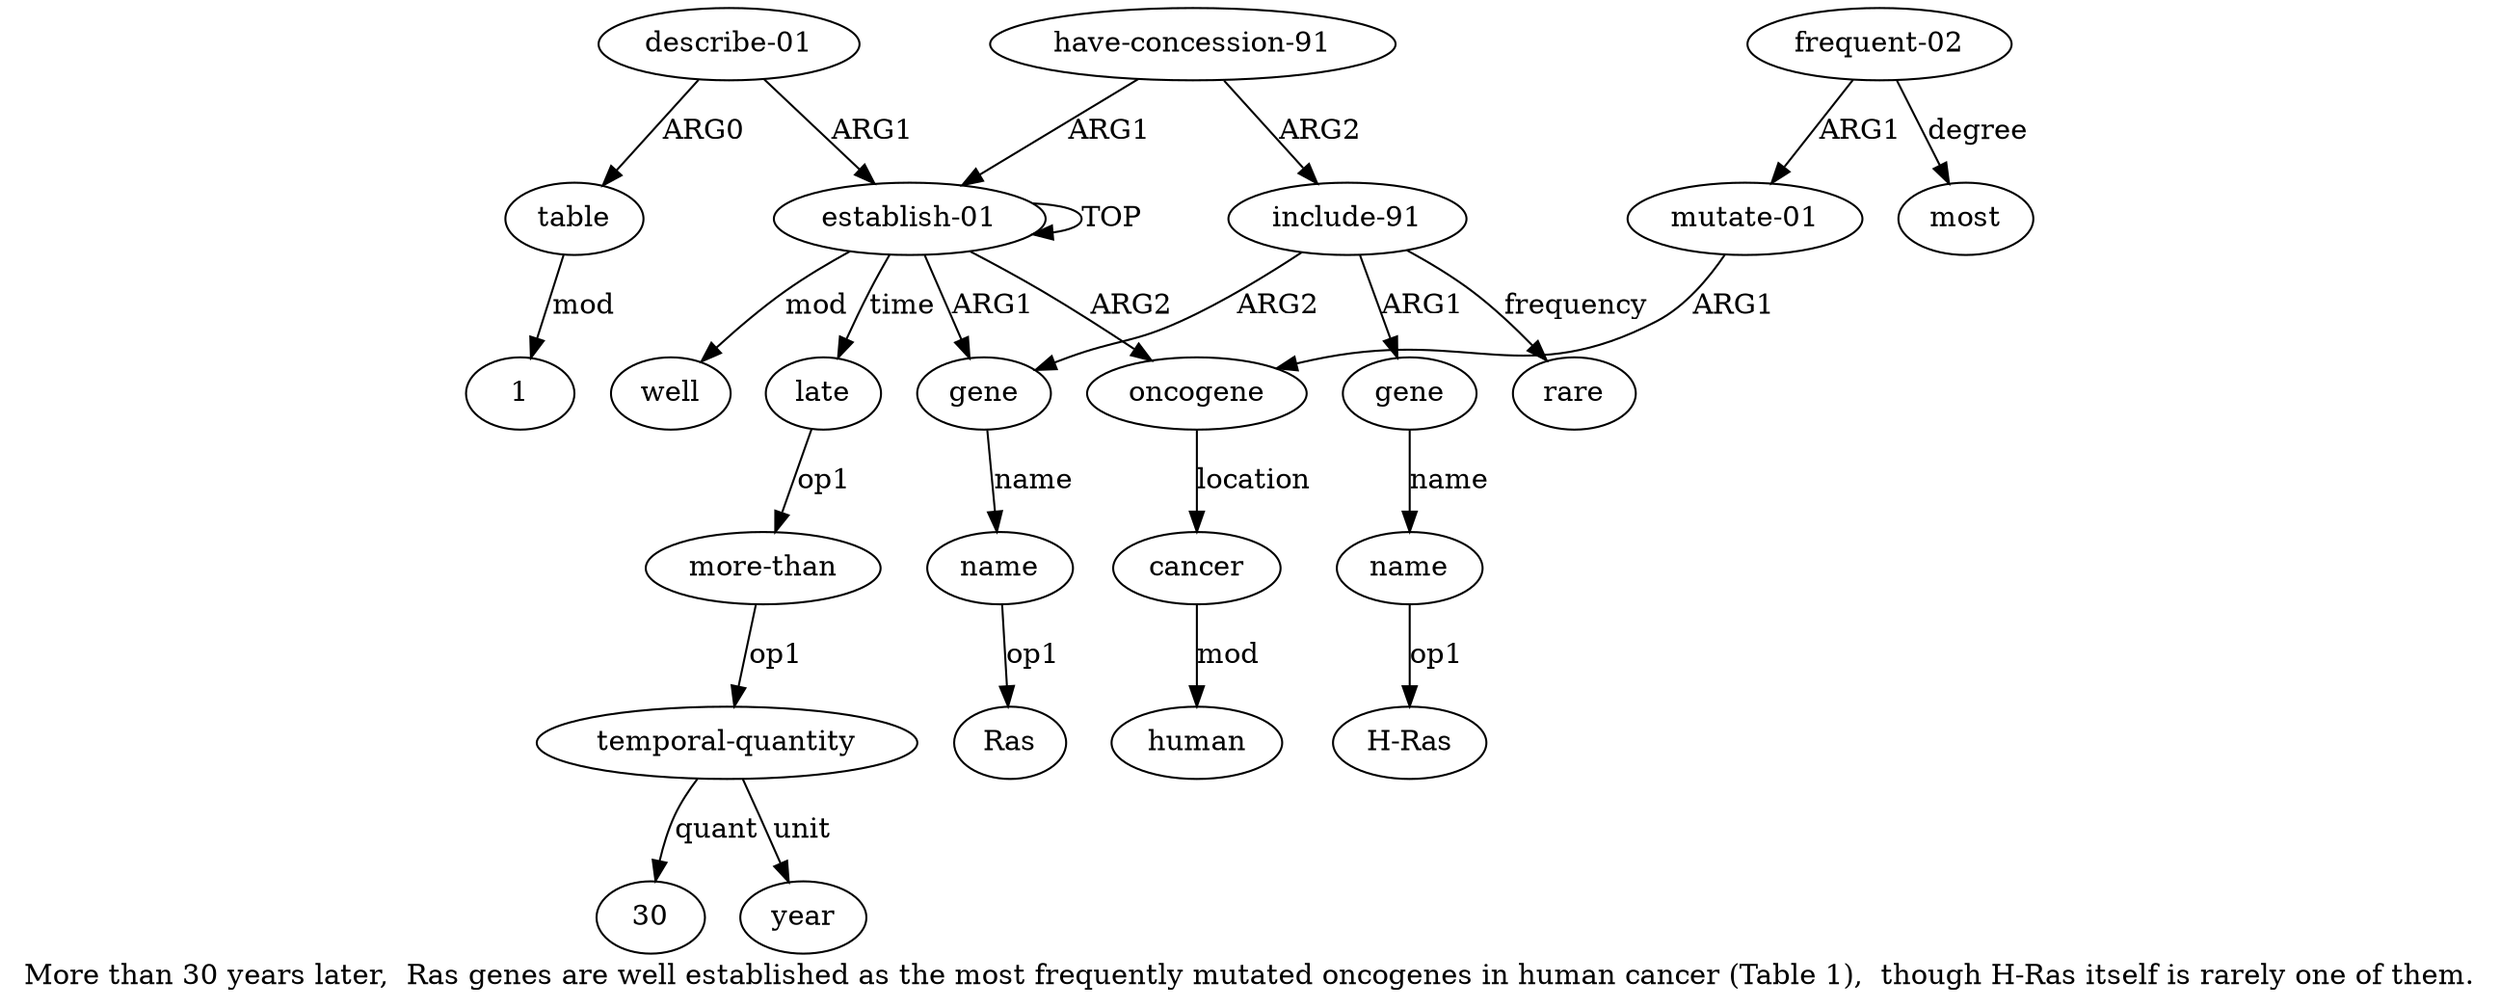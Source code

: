 digraph  {
	graph [label="More than 30 years later,  Ras genes are well established as the most frequently mutated oncogenes in human cancer (Table 1),  though \
H-Ras itself is rarely one of them."];
	node [label="\N"];
	a20	 [color=black,
		gold_ind=20,
		gold_label=table,
		label=table,
		test_ind=20,
		test_label=table];
	"a20 1"	 [color=black,
		gold_ind=-1,
		gold_label=1,
		label=1,
		test_ind=-1,
		test_label=1];
	a20 -> "a20 1" [key=0,
	color=black,
	gold_label=mod,
	label=mod,
	test_label=mod];
"a12 30" [color=black,
	gold_ind=-1,
	gold_label=30,
	label=30,
	test_ind=-1,
	test_label=30];
"a2 Ras" [color=black,
	gold_ind=-1,
	gold_label=Ras,
	label=Ras,
	test_ind=-1,
	test_label=Ras];
a15 [color=black,
	gold_ind=15,
	gold_label="include-91",
	label="include-91",
	test_ind=15,
	test_label="include-91"];
a16 [color=black,
	gold_ind=16,
	gold_label=gene,
	label=gene,
	test_ind=16,
	test_label=gene];
a15 -> a16 [key=0,
color=black,
gold_label=ARG1,
label=ARG1,
test_label=ARG1];
a18 [color=black,
gold_ind=18,
gold_label=rare,
label=rare,
test_ind=18,
test_label=rare];
a15 -> a18 [key=0,
color=black,
gold_label=frequency,
label=frequency,
test_label=frequency];
a1 [color=black,
gold_ind=1,
gold_label=gene,
label=gene,
test_ind=1,
test_label=gene];
a15 -> a1 [key=0,
color=black,
gold_label=ARG2,
label=ARG2,
test_label=ARG2];
a14 [color=black,
gold_ind=14,
gold_label="have-concession-91",
label="have-concession-91",
test_ind=14,
test_label="have-concession-91"];
a14 -> a15 [key=0,
color=black,
gold_label=ARG2,
label=ARG2,
test_label=ARG2];
a0 [color=black,
gold_ind=0,
gold_label="establish-01",
label="establish-01",
test_ind=0,
test_label="establish-01"];
a14 -> a0 [key=0,
color=black,
gold_label=ARG1,
label=ARG1,
test_label=ARG1];
a17 [color=black,
gold_ind=17,
gold_label=name,
label=name,
test_ind=17,
test_label=name];
"a17 H-Ras" [color=black,
gold_ind=-1,
gold_label="H-Ras",
label="H-Ras",
test_ind=-1,
test_label="H-Ras"];
a17 -> "a17 H-Ras" [key=0,
color=black,
gold_label=op1,
label=op1,
test_label=op1];
a16 -> a17 [key=0,
color=black,
gold_label=name,
label=name,
test_label=name];
a11 [color=black,
gold_ind=11,
gold_label="more-than",
label="more-than",
test_ind=11,
test_label="more-than"];
a12 [color=black,
gold_ind=12,
gold_label="temporal-quantity",
label="temporal-quantity",
test_ind=12,
test_label="temporal-quantity"];
a11 -> a12 [key=0,
color=black,
gold_label=op1,
label=op1,
test_label=op1];
a10 [color=black,
gold_ind=10,
gold_label=late,
label=late,
test_ind=10,
test_label=late];
a10 -> a11 [key=0,
color=black,
gold_label=op1,
label=op1,
test_label=op1];
a13 [color=black,
gold_ind=13,
gold_label=year,
label=year,
test_ind=13,
test_label=year];
a12 -> "a12 30" [key=0,
color=black,
gold_label=quant,
label=quant,
test_label=quant];
a12 -> a13 [key=0,
color=black,
gold_label=unit,
label=unit,
test_label=unit];
a19 [color=black,
gold_ind=19,
gold_label="describe-01",
label="describe-01",
test_ind=19,
test_label="describe-01"];
a19 -> a20 [key=0,
color=black,
gold_label=ARG0,
label=ARG0,
test_label=ARG0];
a19 -> a0 [key=0,
color=black,
gold_label=ARG1,
label=ARG1,
test_label=ARG1];
a2 [color=black,
gold_ind=2,
gold_label=name,
label=name,
test_ind=2,
test_label=name];
a1 -> a2 [key=0,
color=black,
gold_label=name,
label=name,
test_label=name];
a0 -> a10 [key=0,
color=black,
gold_label=time,
label=time,
test_label=time];
a0 -> a1 [key=0,
color=black,
gold_label=ARG1,
label=ARG1,
test_label=ARG1];
a0 -> a0 [key=0,
color=black,
gold_label=TOP,
label=TOP,
test_label=TOP];
a3 [color=black,
gold_ind=3,
gold_label=oncogene,
label=oncogene,
test_ind=3,
test_label=oncogene];
a0 -> a3 [key=0,
color=black,
gold_label=ARG2,
label=ARG2,
test_label=ARG2];
a9 [color=black,
gold_ind=9,
gold_label=well,
label=well,
test_ind=9,
test_label=well];
a0 -> a9 [key=0,
color=black,
gold_label=mod,
label=mod,
test_label=mod];
a7 [color=black,
gold_ind=7,
gold_label=cancer,
label=cancer,
test_ind=7,
test_label=cancer];
a3 -> a7 [key=0,
color=black,
gold_label=location,
label=location,
test_label=location];
a2 -> "a2 Ras" [key=0,
color=black,
gold_label=op1,
label=op1,
test_label=op1];
a5 [color=black,
gold_ind=5,
gold_label="frequent-02",
label="frequent-02",
test_ind=5,
test_label="frequent-02"];
a4 [color=black,
gold_ind=4,
gold_label="mutate-01",
label="mutate-01",
test_ind=4,
test_label="mutate-01"];
a5 -> a4 [key=0,
color=black,
gold_label=ARG1,
label=ARG1,
test_label=ARG1];
a6 [color=black,
gold_ind=6,
gold_label=most,
label=most,
test_ind=6,
test_label=most];
a5 -> a6 [key=0,
color=black,
gold_label=degree,
label=degree,
test_label=degree];
a4 -> a3 [key=0,
color=black,
gold_label=ARG1,
label=ARG1,
test_label=ARG1];
a8 [color=black,
gold_ind=8,
gold_label=human,
label=human,
test_ind=8,
test_label=human];
a7 -> a8 [key=0,
color=black,
gold_label=mod,
label=mod,
test_label=mod];
}
